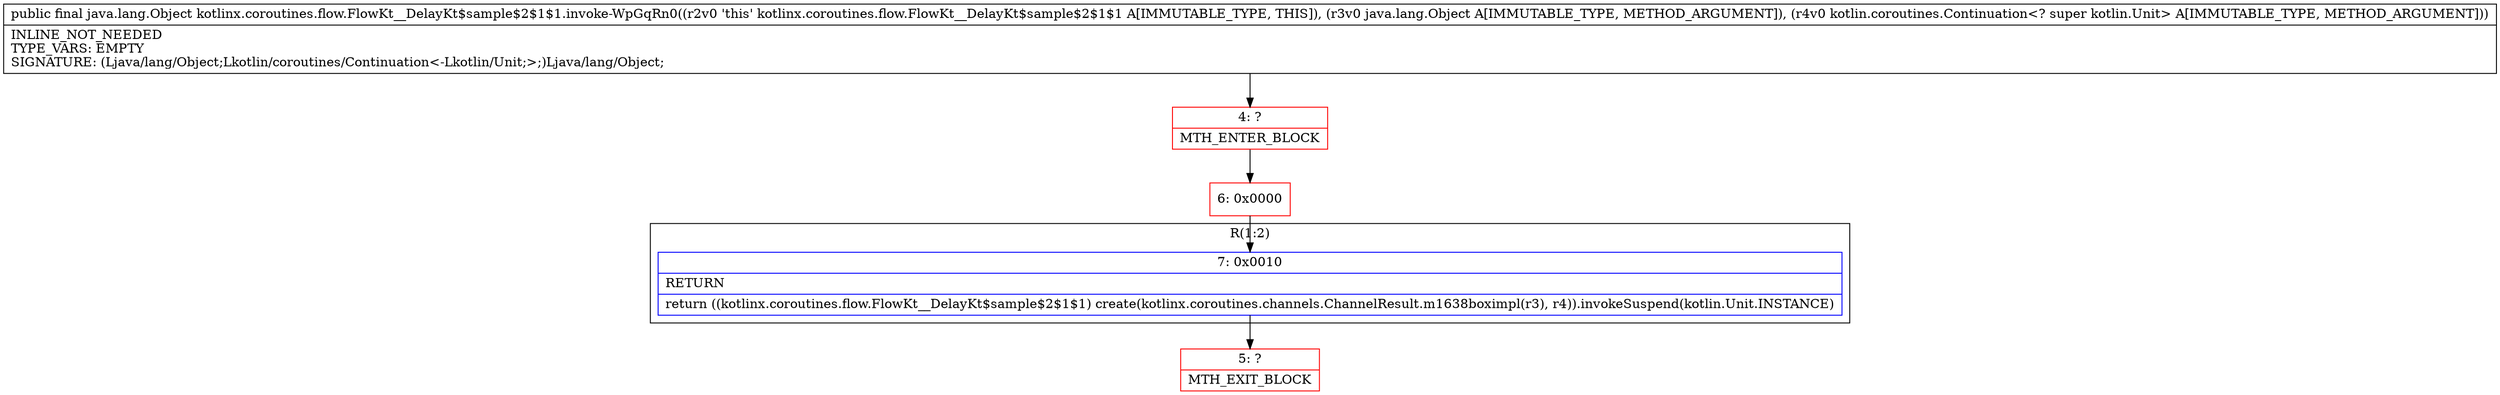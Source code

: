 digraph "CFG forkotlinx.coroutines.flow.FlowKt__DelayKt$sample$2$1$1.invoke\-WpGqRn0(Ljava\/lang\/Object;Lkotlin\/coroutines\/Continuation;)Ljava\/lang\/Object;" {
subgraph cluster_Region_1740520206 {
label = "R(1:2)";
node [shape=record,color=blue];
Node_7 [shape=record,label="{7\:\ 0x0010|RETURN\l|return ((kotlinx.coroutines.flow.FlowKt__DelayKt$sample$2$1$1) create(kotlinx.coroutines.channels.ChannelResult.m1638boximpl(r3), r4)).invokeSuspend(kotlin.Unit.INSTANCE)\l}"];
}
Node_4 [shape=record,color=red,label="{4\:\ ?|MTH_ENTER_BLOCK\l}"];
Node_6 [shape=record,color=red,label="{6\:\ 0x0000}"];
Node_5 [shape=record,color=red,label="{5\:\ ?|MTH_EXIT_BLOCK\l}"];
MethodNode[shape=record,label="{public final java.lang.Object kotlinx.coroutines.flow.FlowKt__DelayKt$sample$2$1$1.invoke\-WpGqRn0((r2v0 'this' kotlinx.coroutines.flow.FlowKt__DelayKt$sample$2$1$1 A[IMMUTABLE_TYPE, THIS]), (r3v0 java.lang.Object A[IMMUTABLE_TYPE, METHOD_ARGUMENT]), (r4v0 kotlin.coroutines.Continuation\<? super kotlin.Unit\> A[IMMUTABLE_TYPE, METHOD_ARGUMENT]))  | INLINE_NOT_NEEDED\lTYPE_VARS: EMPTY\lSIGNATURE: (Ljava\/lang\/Object;Lkotlin\/coroutines\/Continuation\<\-Lkotlin\/Unit;\>;)Ljava\/lang\/Object;\l}"];
MethodNode -> Node_4;Node_7 -> Node_5;
Node_4 -> Node_6;
Node_6 -> Node_7;
}


